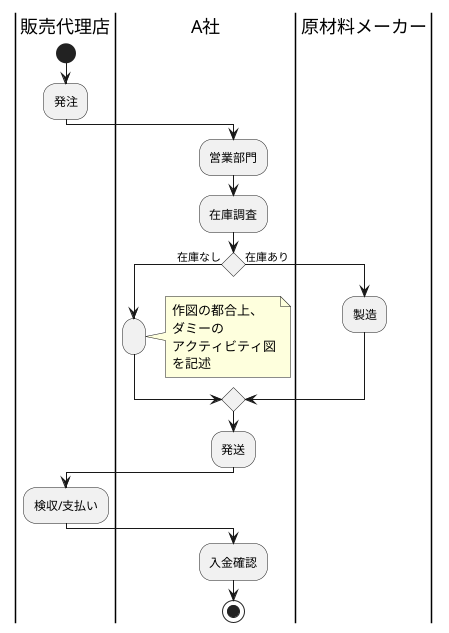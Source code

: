@startuml
|販売代理店|
start
:発注;
|A社|
:営業部門;
:在庫調査;
if() then (在庫なし)
|A社|
:;
    note right
    作図の都合上、
    ダミーの
    アクティビティ図
    を記述
    end note
else(在庫あり)
|原材料メーカー|
:製造;
endif
|A社|
:発送;
|販売代理店|
:検収/支払い;
|A社|
:入金確認;
stop
@enduml